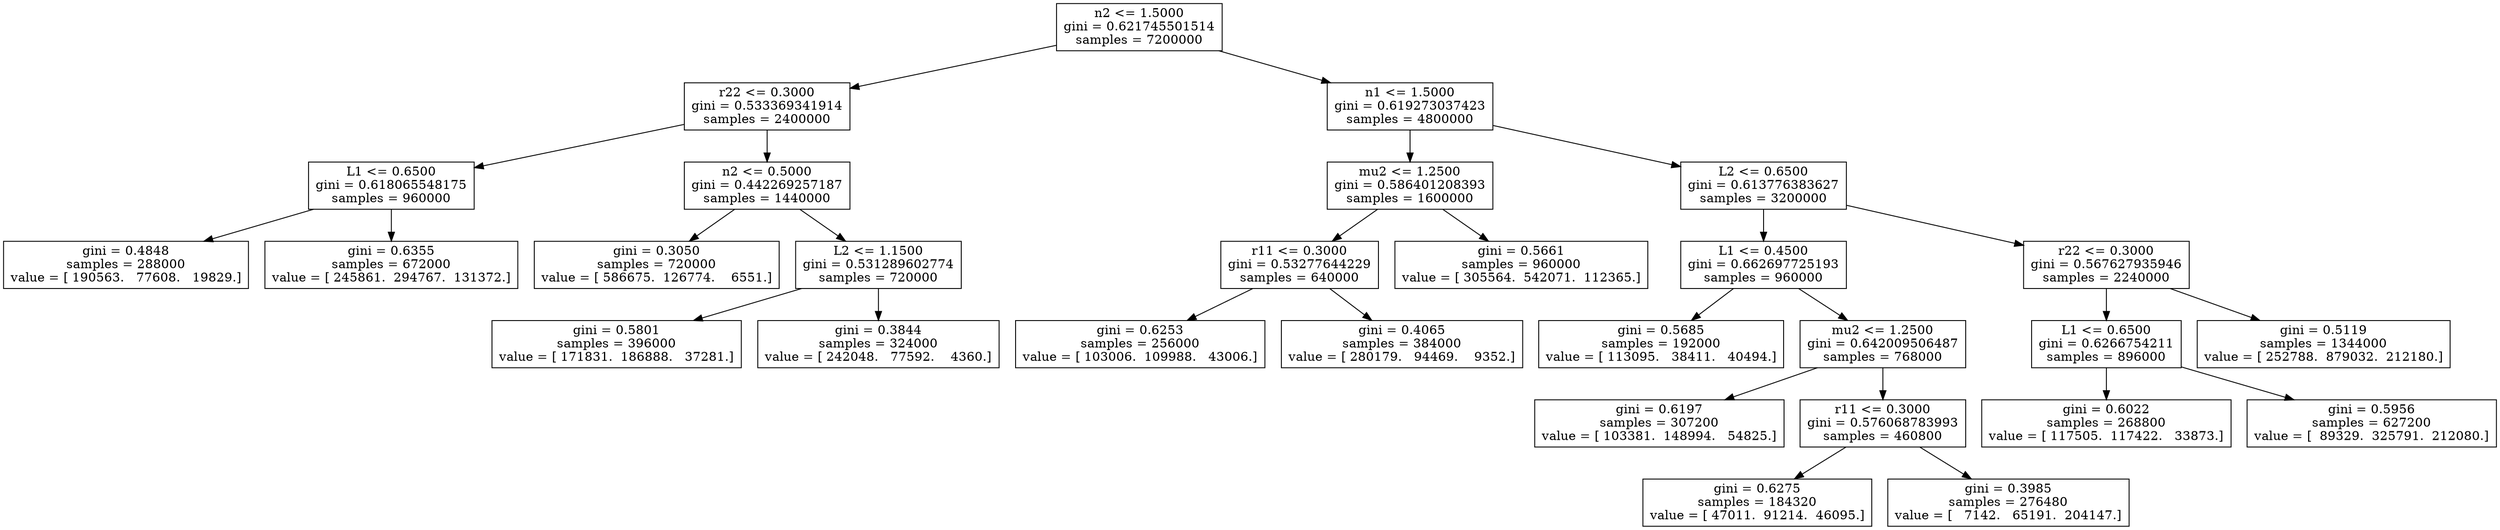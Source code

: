 digraph Tree {
0 [label="n2 <= 1.5000\ngini = 0.621745501514\nsamples = 7200000", shape="box"] ;
1 [label="r22 <= 0.3000\ngini = 0.533369341914\nsamples = 2400000", shape="box"] ;
0 -> 1 ;
9 [label="L1 <= 0.6500\ngini = 0.618065548175\nsamples = 960000", shape="box"] ;
1 -> 9 ;
21 [label="gini = 0.4848\nsamples = 288000\nvalue = [ 190563.   77608.   19829.]", shape="box"] ;
9 -> 21 ;
22 [label="gini = 0.6355\nsamples = 672000\nvalue = [ 245861.  294767.  131372.]", shape="box"] ;
9 -> 22 ;
10 [label="n2 <= 0.5000\ngini = 0.442269257187\nsamples = 1440000", shape="box"] ;
1 -> 10 ;
11 [label="gini = 0.3050\nsamples = 720000\nvalue = [ 586675.  126774.    6551.]", shape="box"] ;
10 -> 11 ;
12 [label="L2 <= 1.1500\ngini = 0.531289602774\nsamples = 720000", shape="box"] ;
10 -> 12 ;
19 [label="gini = 0.5801\nsamples = 396000\nvalue = [ 171831.  186888.   37281.]", shape="box"] ;
12 -> 19 ;
20 [label="gini = 0.3844\nsamples = 324000\nvalue = [ 242048.   77592.    4360.]", shape="box"] ;
12 -> 20 ;
2 [label="n1 <= 1.5000\ngini = 0.619273037423\nsamples = 4800000", shape="box"] ;
0 -> 2 ;
3 [label="mu2 <= 1.2500\ngini = 0.586401208393\nsamples = 1600000", shape="box"] ;
2 -> 3 ;
7 [label="r11 <= 0.3000\ngini = 0.53277644229\nsamples = 640000", shape="box"] ;
3 -> 7 ;
23 [label="gini = 0.6253\nsamples = 256000\nvalue = [ 103006.  109988.   43006.]", shape="box"] ;
7 -> 23 ;
24 [label="gini = 0.4065\nsamples = 384000\nvalue = [ 280179.   94469.    9352.]", shape="box"] ;
7 -> 24 ;
8 [label="gini = 0.5661\nsamples = 960000\nvalue = [ 305564.  542071.  112365.]", shape="box"] ;
3 -> 8 ;
4 [label="L2 <= 0.6500\ngini = 0.613776383627\nsamples = 3200000", shape="box"] ;
2 -> 4 ;
5 [label="L1 <= 0.4500\ngini = 0.662697725193\nsamples = 960000", shape="box"] ;
4 -> 5 ;
13 [label="gini = 0.5685\nsamples = 192000\nvalue = [ 113095.   38411.   40494.]", shape="box"] ;
5 -> 13 ;
14 [label="mu2 <= 1.2500\ngini = 0.642009506487\nsamples = 768000", shape="box"] ;
5 -> 14 ;
15 [label="gini = 0.6197\nsamples = 307200\nvalue = [ 103381.  148994.   54825.]", shape="box"] ;
14 -> 15 ;
16 [label="r11 <= 0.3000\ngini = 0.576068783993\nsamples = 460800", shape="box"] ;
14 -> 16 ;
17 [label="gini = 0.6275\nsamples = 184320\nvalue = [ 47011.  91214.  46095.]", shape="box"] ;
16 -> 17 ;
18 [label="gini = 0.3985\nsamples = 276480\nvalue = [   7142.   65191.  204147.]", shape="box"] ;
16 -> 18 ;
6 [label="r22 <= 0.3000\ngini = 0.567627935946\nsamples = 2240000", shape="box"] ;
4 -> 6 ;
25 [label="L1 <= 0.6500\ngini = 0.6266754211\nsamples = 896000", shape="box"] ;
6 -> 25 ;
27 [label="gini = 0.6022\nsamples = 268800\nvalue = [ 117505.  117422.   33873.]", shape="box"] ;
25 -> 27 ;
28 [label="gini = 0.5956\nsamples = 627200\nvalue = [  89329.  325791.  212080.]", shape="box"] ;
25 -> 28 ;
26 [label="gini = 0.5119\nsamples = 1344000\nvalue = [ 252788.  879032.  212180.]", shape="box"] ;
6 -> 26 ;
}